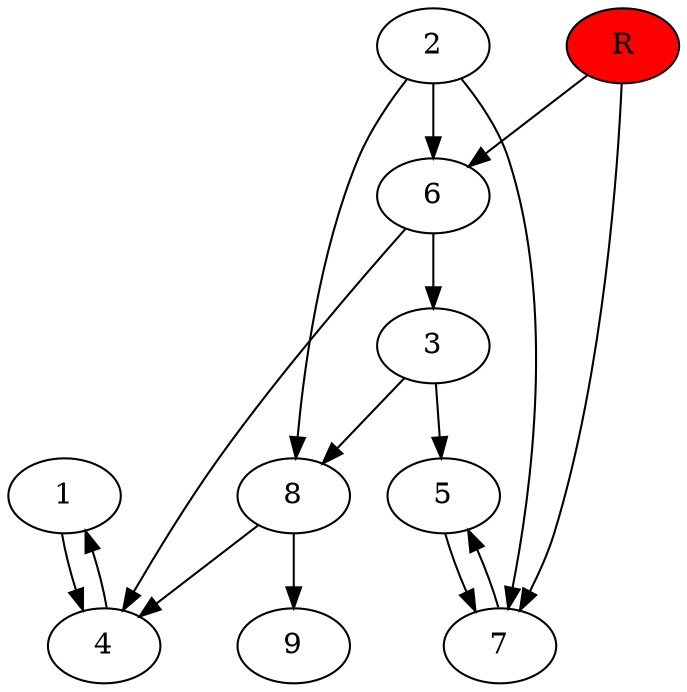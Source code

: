 digraph prb69755 {
	1
	2
	3
	4
	5
	6
	7
	8
	R [fillcolor="#ff0000" style=filled]
	1 -> 4
	2 -> 6
	2 -> 7
	2 -> 8
	3 -> 5
	3 -> 8
	4 -> 1
	5 -> 7
	6 -> 3
	6 -> 4
	7 -> 5
	8 -> 4
	8 -> 9
	R -> 6
	R -> 7
}
